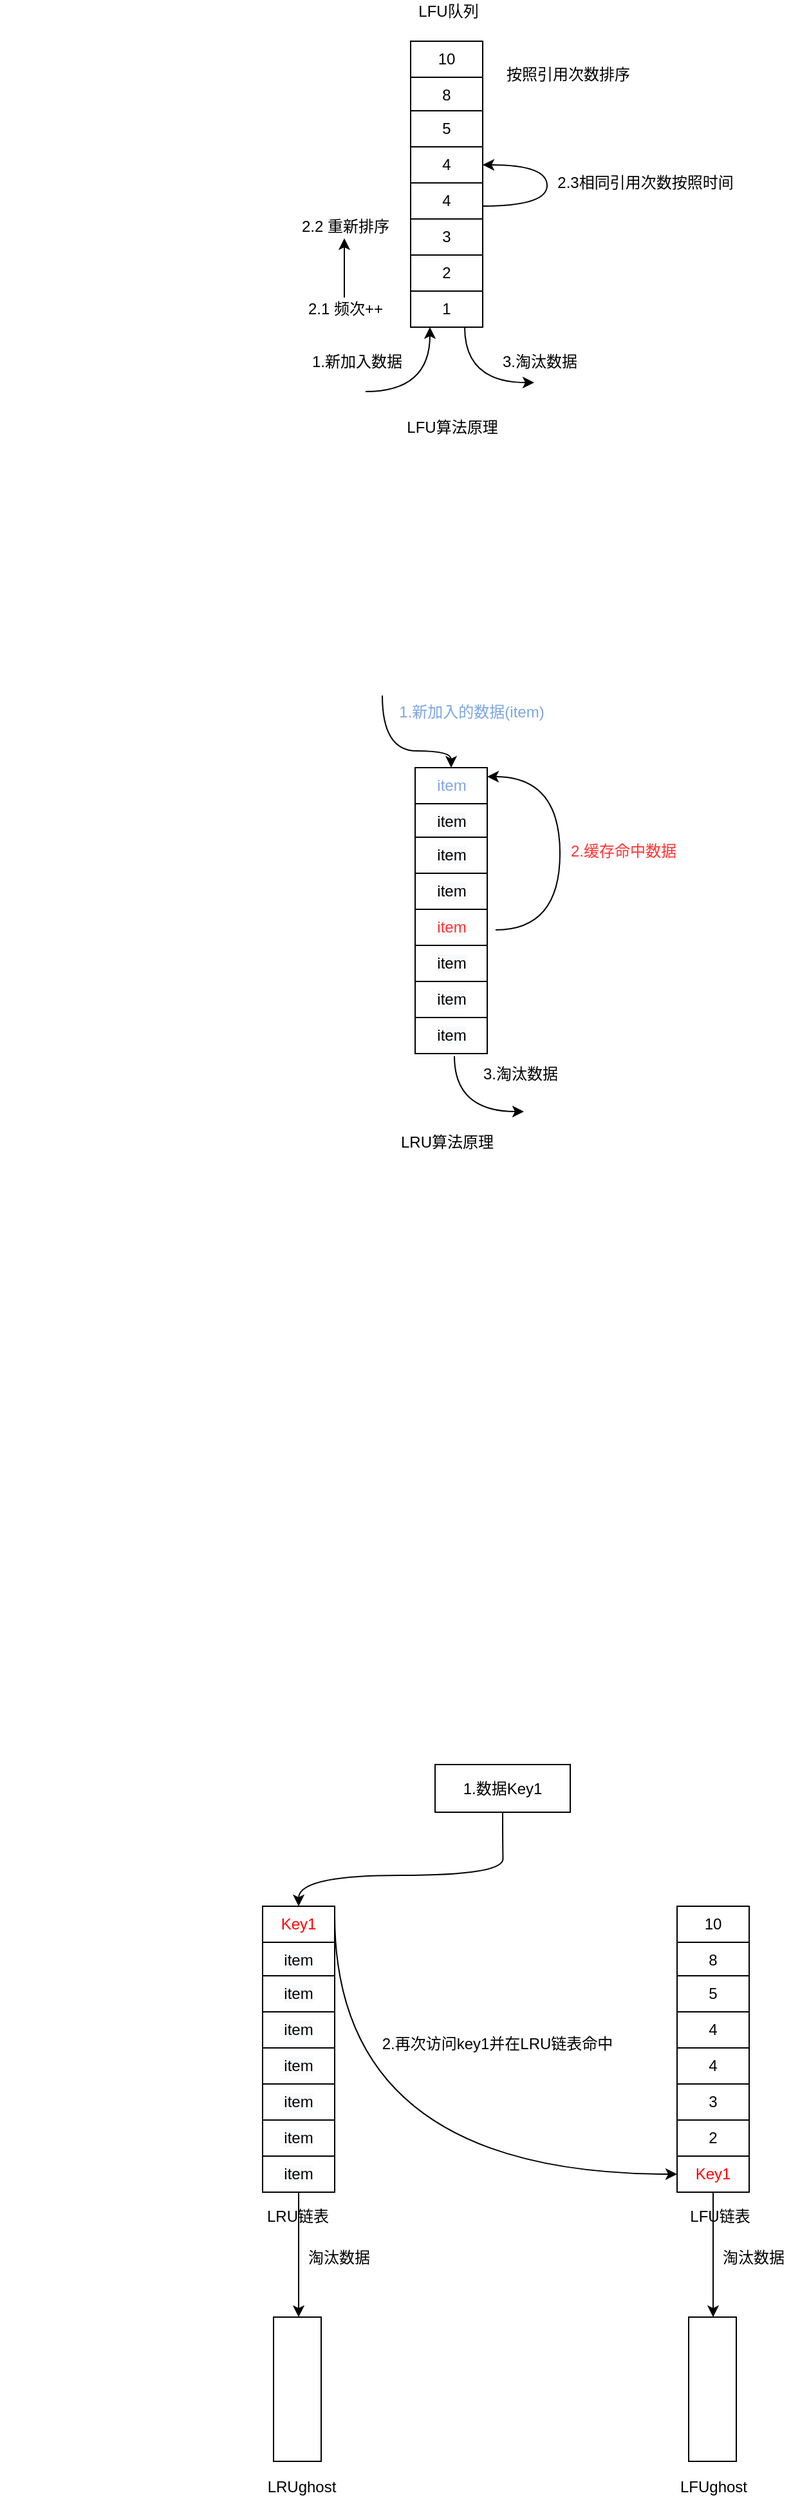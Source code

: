 <mxfile version="14.6.10" type="github">
  <diagram id="pp3Lf_qcTJNcbQ7LXYgS" name="Page-1">
    <mxGraphModel dx="1185" dy="735" grid="0" gridSize="10" guides="1" tooltips="1" connect="1" arrows="1" fold="1" page="1" pageScale="1" pageWidth="827" pageHeight="1169" math="0" shadow="0">
      <root>
        <mxCell id="0" />
        <mxCell id="1" parent="0" />
        <mxCell id="RkIwQQZledJNIxbDaecq-1" value="10" style="rounded=0;whiteSpace=wrap;html=1;imageAspect=1;" parent="1" vertex="1">
          <mxGeometry x="342" y="194" width="56" height="28" as="geometry" />
        </mxCell>
        <mxCell id="RkIwQQZledJNIxbDaecq-3" value="8" style="rounded=0;whiteSpace=wrap;html=1;imageAspect=1;" parent="1" vertex="1">
          <mxGeometry x="342" y="222" width="56" height="28" as="geometry" />
        </mxCell>
        <mxCell id="RkIwQQZledJNIxbDaecq-4" value="5" style="rounded=0;whiteSpace=wrap;html=1;imageAspect=1;" parent="1" vertex="1">
          <mxGeometry x="342" y="248" width="56" height="28" as="geometry" />
        </mxCell>
        <mxCell id="RkIwQQZledJNIxbDaecq-5" value="4" style="rounded=0;whiteSpace=wrap;html=1;imageAspect=1;" parent="1" vertex="1">
          <mxGeometry x="342" y="276" width="56" height="28" as="geometry" />
        </mxCell>
        <mxCell id="RkIwQQZledJNIxbDaecq-6" value="4" style="rounded=0;whiteSpace=wrap;html=1;imageAspect=1;" parent="1" vertex="1">
          <mxGeometry x="342" y="304" width="56" height="28" as="geometry" />
        </mxCell>
        <mxCell id="RkIwQQZledJNIxbDaecq-7" value="3" style="rounded=0;whiteSpace=wrap;html=1;imageAspect=1;" parent="1" vertex="1">
          <mxGeometry x="342" y="332" width="56" height="28" as="geometry" />
        </mxCell>
        <mxCell id="RkIwQQZledJNIxbDaecq-8" value="2" style="rounded=0;whiteSpace=wrap;html=1;imageAspect=1;" parent="1" vertex="1">
          <mxGeometry x="342" y="360" width="56" height="28" as="geometry" />
        </mxCell>
        <mxCell id="RkIwQQZledJNIxbDaecq-9" value="1" style="rounded=0;whiteSpace=wrap;html=1;imageAspect=1;" parent="1" vertex="1">
          <mxGeometry x="342" y="388" width="56" height="28" as="geometry" />
        </mxCell>
        <mxCell id="RkIwQQZledJNIxbDaecq-10" value="LFU算法原理" style="text;html=1;align=center;verticalAlign=middle;resizable=0;points=[];autosize=1;strokeColor=none;" parent="1" vertex="1">
          <mxGeometry x="333" y="485" width="81" height="18" as="geometry" />
        </mxCell>
        <mxCell id="RkIwQQZledJNIxbDaecq-11" value="" style="curved=1;endArrow=classic;html=1;rounded=0;edgeStyle=orthogonalEdgeStyle;" parent="1" edge="1">
          <mxGeometry width="50" height="50" relative="1" as="geometry">
            <mxPoint x="307" y="466" as="sourcePoint" />
            <mxPoint x="357" y="416" as="targetPoint" />
            <Array as="points">
              <mxPoint x="357" y="466" />
              <mxPoint x="307" y="416" />
            </Array>
          </mxGeometry>
        </mxCell>
        <mxCell id="RkIwQQZledJNIxbDaecq-12" value="1.新加入数据" style="text;html=1;align=center;verticalAlign=middle;resizable=0;points=[];autosize=1;strokeColor=none;" parent="1" vertex="1">
          <mxGeometry x="260" y="434" width="80" height="18" as="geometry" />
        </mxCell>
        <mxCell id="RkIwQQZledJNIxbDaecq-20" value="" style="edgeStyle=orthogonalEdgeStyle;rounded=0;orthogonalLoop=1;jettySize=auto;html=1;" parent="1" source="RkIwQQZledJNIxbDaecq-13" target="RkIwQQZledJNIxbDaecq-17" edge="1">
          <mxGeometry relative="1" as="geometry" />
        </mxCell>
        <mxCell id="RkIwQQZledJNIxbDaecq-13" value="2.1 频次++" style="text;html=1;align=center;verticalAlign=middle;resizable=0;points=[];autosize=1;strokeColor=none;" parent="1" vertex="1">
          <mxGeometry x="256.5" y="393" width="68" height="18" as="geometry" />
        </mxCell>
        <mxCell id="RkIwQQZledJNIxbDaecq-17" value="2.2 重新排序" style="text;html=1;align=center;verticalAlign=middle;resizable=0;points=[];autosize=1;strokeColor=none;" parent="1" vertex="1">
          <mxGeometry x="251.5" y="329" width="78" height="18" as="geometry" />
        </mxCell>
        <mxCell id="RkIwQQZledJNIxbDaecq-18" value="2.3相同引用次数按照时间" style="text;html=1;align=center;verticalAlign=middle;resizable=0;points=[];autosize=1;strokeColor=none;" parent="1" vertex="1">
          <mxGeometry x="450" y="295" width="147" height="18" as="geometry" />
        </mxCell>
        <mxCell id="RkIwQQZledJNIxbDaecq-19" value="LFU队列" style="text;html=1;align=center;verticalAlign=middle;resizable=0;points=[];autosize=1;strokeColor=none;" parent="1" vertex="1">
          <mxGeometry x="342" y="162" width="57" height="18" as="geometry" />
        </mxCell>
        <mxCell id="RkIwQQZledJNIxbDaecq-21" value="" style="curved=1;endArrow=classic;html=1;rounded=0;edgeStyle=orthogonalEdgeStyle;entryX=1;entryY=0.5;entryDx=0;entryDy=0;" parent="1" target="RkIwQQZledJNIxbDaecq-5" edge="1">
          <mxGeometry width="50" height="50" relative="1" as="geometry">
            <mxPoint x="398" y="322" as="sourcePoint" />
            <mxPoint x="448" y="272" as="targetPoint" />
            <Array as="points">
              <mxPoint x="448" y="322" />
              <mxPoint x="448" y="290" />
            </Array>
          </mxGeometry>
        </mxCell>
        <mxCell id="RkIwQQZledJNIxbDaecq-22" value="按照引用次数排序" style="text;html=1;align=center;verticalAlign=middle;resizable=0;points=[];autosize=1;strokeColor=none;" parent="1" vertex="1">
          <mxGeometry x="410.5" y="211" width="106" height="18" as="geometry" />
        </mxCell>
        <mxCell id="RkIwQQZledJNIxbDaecq-23" value="" style="curved=1;endArrow=classic;html=1;rounded=0;edgeStyle=orthogonalEdgeStyle;exitX=0.75;exitY=1;exitDx=0;exitDy=0;" parent="1" source="RkIwQQZledJNIxbDaecq-9" edge="1">
          <mxGeometry width="50" height="50" relative="1" as="geometry">
            <mxPoint x="439" y="423" as="sourcePoint" />
            <mxPoint x="438" y="459" as="targetPoint" />
            <Array as="points">
              <mxPoint x="384" y="459" />
            </Array>
          </mxGeometry>
        </mxCell>
        <mxCell id="RkIwQQZledJNIxbDaecq-25" value="3.淘汰数据" style="text;html=1;align=center;verticalAlign=middle;resizable=0;points=[];autosize=1;strokeColor=none;" parent="1" vertex="1">
          <mxGeometry x="408" y="434" width="68" height="18" as="geometry" />
        </mxCell>
        <mxCell id="imfpIkGQkPw7VYsCEAaq-1" value="&lt;font color=&quot;#7ea6e0&quot;&gt;item&lt;/font&gt;" style="rounded=0;whiteSpace=wrap;html=1;imageAspect=1;" vertex="1" parent="1">
          <mxGeometry x="345.5" y="758" width="56" height="28" as="geometry" />
        </mxCell>
        <mxCell id="imfpIkGQkPw7VYsCEAaq-2" value="&#xa;&#xa;&lt;span style=&quot;color: rgb(0, 0, 0); font-family: helvetica; font-size: 12px; font-style: normal; font-weight: 400; letter-spacing: normal; text-align: center; text-indent: 0px; text-transform: none; word-spacing: 0px; background-color: rgb(248, 249, 250); display: inline; float: none;&quot;&gt;item&lt;/span&gt;&#xa;&#xa;" style="rounded=0;whiteSpace=wrap;html=1;imageAspect=1;" vertex="1" parent="1">
          <mxGeometry x="345.5" y="786" width="56" height="28" as="geometry" />
        </mxCell>
        <mxCell id="imfpIkGQkPw7VYsCEAaq-3" value="&#xa;&#xa;&lt;span style=&quot;color: rgb(0, 0, 0); font-family: helvetica; font-size: 12px; font-style: normal; font-weight: 400; letter-spacing: normal; text-align: center; text-indent: 0px; text-transform: none; word-spacing: 0px; background-color: rgb(248, 249, 250); display: inline; float: none;&quot;&gt;item&lt;/span&gt;&#xa;&#xa;" style="rounded=0;whiteSpace=wrap;html=1;imageAspect=1;" vertex="1" parent="1">
          <mxGeometry x="345.5" y="812" width="56" height="28" as="geometry" />
        </mxCell>
        <mxCell id="imfpIkGQkPw7VYsCEAaq-4" value="&#xa;&#xa;&lt;span style=&quot;color: rgb(0, 0, 0); font-family: helvetica; font-size: 12px; font-style: normal; font-weight: 400; letter-spacing: normal; text-align: center; text-indent: 0px; text-transform: none; word-spacing: 0px; background-color: rgb(248, 249, 250); display: inline; float: none;&quot;&gt;item&lt;/span&gt;&#xa;&#xa;" style="rounded=0;whiteSpace=wrap;html=1;imageAspect=1;" vertex="1" parent="1">
          <mxGeometry x="345.5" y="840" width="56" height="28" as="geometry" />
        </mxCell>
        <mxCell id="imfpIkGQkPw7VYsCEAaq-5" value="&lt;font color=&quot;#ff3333&quot;&gt;&lt;span style=&quot;font-family: &amp;#34;helvetica&amp;#34; ; font-size: 12px ; font-style: normal ; font-weight: 400 ; letter-spacing: normal ; text-align: center ; text-indent: 0px ; text-transform: none ; word-spacing: 0px ; background-color: rgb(248 , 249 , 250) ; display: inline ; float: none&quot;&gt;item&lt;/span&gt;&lt;br&gt;&lt;/font&gt;" style="rounded=0;whiteSpace=wrap;html=1;imageAspect=1;" vertex="1" parent="1">
          <mxGeometry x="345.5" y="868" width="56" height="28" as="geometry" />
        </mxCell>
        <mxCell id="imfpIkGQkPw7VYsCEAaq-6" value="&#xa;&#xa;&lt;span style=&quot;color: rgb(0, 0, 0); font-family: helvetica; font-size: 12px; font-style: normal; font-weight: 400; letter-spacing: normal; text-align: center; text-indent: 0px; text-transform: none; word-spacing: 0px; background-color: rgb(248, 249, 250); display: inline; float: none;&quot;&gt;item&lt;/span&gt;&#xa;&#xa;" style="rounded=0;whiteSpace=wrap;html=1;imageAspect=1;" vertex="1" parent="1">
          <mxGeometry x="345.5" y="896" width="56" height="28" as="geometry" />
        </mxCell>
        <mxCell id="imfpIkGQkPw7VYsCEAaq-7" value="&#xa;&#xa;&lt;span style=&quot;color: rgb(0, 0, 0); font-family: helvetica; font-size: 12px; font-style: normal; font-weight: 400; letter-spacing: normal; text-align: center; text-indent: 0px; text-transform: none; word-spacing: 0px; background-color: rgb(248, 249, 250); display: inline; float: none;&quot;&gt;item&lt;/span&gt;&#xa;&#xa;" style="rounded=0;whiteSpace=wrap;html=1;imageAspect=1;" vertex="1" parent="1">
          <mxGeometry x="345.5" y="924" width="56" height="28" as="geometry" />
        </mxCell>
        <mxCell id="imfpIkGQkPw7VYsCEAaq-8" value="&#xa;&#xa;&lt;span style=&quot;color: rgb(0, 0, 0); font-family: helvetica; font-size: 12px; font-style: normal; font-weight: 400; letter-spacing: normal; text-align: center; text-indent: 0px; text-transform: none; word-spacing: 0px; background-color: rgb(248, 249, 250); display: inline; float: none;&quot;&gt;item&lt;/span&gt;&#xa;&#xa;" style="rounded=0;whiteSpace=wrap;html=1;imageAspect=1;" vertex="1" parent="1">
          <mxGeometry x="345.5" y="952" width="56" height="28" as="geometry" />
        </mxCell>
        <mxCell id="imfpIkGQkPw7VYsCEAaq-9" value="" style="curved=1;endArrow=classic;html=1;rounded=0;edgeStyle=orthogonalEdgeStyle;exitX=0.75;exitY=1;exitDx=0;exitDy=0;entryX=0.5;entryY=0;entryDx=0;entryDy=0;" edge="1" parent="1" target="imfpIkGQkPw7VYsCEAaq-1">
          <mxGeometry width="50" height="50" relative="1" as="geometry">
            <mxPoint x="320" y="702" as="sourcePoint" />
            <mxPoint x="374" y="745" as="targetPoint" />
            <Array as="points">
              <mxPoint x="320" y="745" />
              <mxPoint x="374" y="745" />
            </Array>
          </mxGeometry>
        </mxCell>
        <mxCell id="imfpIkGQkPw7VYsCEAaq-10" value="&lt;font color=&quot;#7ea6e0&quot;&gt;1.新加入的数据(item)&lt;/font&gt;" style="text;html=1;align=center;verticalAlign=middle;resizable=0;points=[];autosize=1;strokeColor=none;" vertex="1" parent="1">
          <mxGeometry x="327" y="706" width="123" height="18" as="geometry" />
        </mxCell>
        <mxCell id="imfpIkGQkPw7VYsCEAaq-12" value="" style="curved=1;endArrow=classic;html=1;rounded=0;edgeStyle=orthogonalEdgeStyle;entryX=1;entryY=0.25;entryDx=0;entryDy=0;" edge="1" parent="1" target="imfpIkGQkPw7VYsCEAaq-1">
          <mxGeometry width="50" height="50" relative="1" as="geometry">
            <mxPoint x="408" y="884" as="sourcePoint" />
            <mxPoint x="408" y="852" as="targetPoint" />
            <Array as="points">
              <mxPoint x="458" y="884" />
              <mxPoint x="458" y="765" />
            </Array>
          </mxGeometry>
        </mxCell>
        <mxCell id="imfpIkGQkPw7VYsCEAaq-13" value="&lt;font color=&quot;#ff3333&quot;&gt;2.缓存命中数据&lt;/font&gt;" style="text;html=1;align=center;verticalAlign=middle;resizable=0;points=[];autosize=1;strokeColor=none;" vertex="1" parent="1">
          <mxGeometry x="461" y="814" width="92" height="18" as="geometry" />
        </mxCell>
        <mxCell id="imfpIkGQkPw7VYsCEAaq-14" value="" style="curved=1;endArrow=classic;html=1;rounded=0;edgeStyle=orthogonalEdgeStyle;exitX=0.75;exitY=1;exitDx=0;exitDy=0;" edge="1" parent="1">
          <mxGeometry width="50" height="50" relative="1" as="geometry">
            <mxPoint x="376" y="982" as="sourcePoint" />
            <mxPoint x="430" y="1025" as="targetPoint" />
            <Array as="points">
              <mxPoint x="376" y="1025" />
            </Array>
          </mxGeometry>
        </mxCell>
        <mxCell id="imfpIkGQkPw7VYsCEAaq-15" value="3.淘汰数据" style="text;html=1;align=center;verticalAlign=middle;resizable=0;points=[];autosize=1;strokeColor=none;" vertex="1" parent="1">
          <mxGeometry x="393" y="987" width="68" height="18" as="geometry" />
        </mxCell>
        <mxCell id="imfpIkGQkPw7VYsCEAaq-16" value="LRU算法原理" style="text;html=1;align=center;verticalAlign=middle;resizable=0;points=[];autosize=1;strokeColor=none;" vertex="1" parent="1">
          <mxGeometry x="329" y="1040" width="82" height="18" as="geometry" />
        </mxCell>
        <mxCell id="imfpIkGQkPw7VYsCEAaq-25" value="" style="group" vertex="1" connectable="0" parent="1">
          <mxGeometry x="23" y="1325" width="56" height="222" as="geometry" />
        </mxCell>
        <mxCell id="imfpIkGQkPw7VYsCEAaq-35" value="" style="group" vertex="1" connectable="0" parent="imfpIkGQkPw7VYsCEAaq-25">
          <mxGeometry x="526" y="317" width="56" height="222" as="geometry" />
        </mxCell>
        <mxCell id="imfpIkGQkPw7VYsCEAaq-17" value="10" style="rounded=0;whiteSpace=wrap;html=1;imageAspect=1;" vertex="1" parent="imfpIkGQkPw7VYsCEAaq-35">
          <mxGeometry width="56" height="28" as="geometry" />
        </mxCell>
        <mxCell id="imfpIkGQkPw7VYsCEAaq-18" value="8" style="rounded=0;whiteSpace=wrap;html=1;imageAspect=1;" vertex="1" parent="imfpIkGQkPw7VYsCEAaq-35">
          <mxGeometry y="28" width="56" height="28" as="geometry" />
        </mxCell>
        <mxCell id="imfpIkGQkPw7VYsCEAaq-19" value="5" style="rounded=0;whiteSpace=wrap;html=1;imageAspect=1;" vertex="1" parent="imfpIkGQkPw7VYsCEAaq-35">
          <mxGeometry y="54" width="56" height="28" as="geometry" />
        </mxCell>
        <mxCell id="imfpIkGQkPw7VYsCEAaq-20" value="4" style="rounded=0;whiteSpace=wrap;html=1;imageAspect=1;" vertex="1" parent="imfpIkGQkPw7VYsCEAaq-35">
          <mxGeometry y="82" width="56" height="28" as="geometry" />
        </mxCell>
        <mxCell id="imfpIkGQkPw7VYsCEAaq-21" value="4" style="rounded=0;whiteSpace=wrap;html=1;imageAspect=1;" vertex="1" parent="imfpIkGQkPw7VYsCEAaq-35">
          <mxGeometry y="110" width="56" height="28" as="geometry" />
        </mxCell>
        <mxCell id="imfpIkGQkPw7VYsCEAaq-22" value="3" style="rounded=0;whiteSpace=wrap;html=1;imageAspect=1;" vertex="1" parent="imfpIkGQkPw7VYsCEAaq-35">
          <mxGeometry y="138" width="56" height="28" as="geometry" />
        </mxCell>
        <mxCell id="imfpIkGQkPw7VYsCEAaq-23" value="2" style="rounded=0;whiteSpace=wrap;html=1;imageAspect=1;" vertex="1" parent="imfpIkGQkPw7VYsCEAaq-35">
          <mxGeometry y="166" width="56" height="28" as="geometry" />
        </mxCell>
        <mxCell id="imfpIkGQkPw7VYsCEAaq-24" value="&lt;font color=&quot;#ff0000&quot;&gt;Key1&lt;/font&gt;" style="rounded=0;whiteSpace=wrap;html=1;imageAspect=1;" vertex="1" parent="imfpIkGQkPw7VYsCEAaq-35">
          <mxGeometry y="194" width="56" height="28" as="geometry" />
        </mxCell>
        <mxCell id="imfpIkGQkPw7VYsCEAaq-34" value="" style="group" vertex="1" connectable="0" parent="1">
          <mxGeometry x="227" y="1642" width="56" height="222" as="geometry" />
        </mxCell>
        <mxCell id="imfpIkGQkPw7VYsCEAaq-26" value="&lt;font color=&quot;#ff0000&quot;&gt;Key1&lt;/font&gt;" style="rounded=0;whiteSpace=wrap;html=1;imageAspect=1;" vertex="1" parent="imfpIkGQkPw7VYsCEAaq-34">
          <mxGeometry width="56" height="28" as="geometry" />
        </mxCell>
        <mxCell id="imfpIkGQkPw7VYsCEAaq-27" value="&#xa;&#xa;&lt;span style=&quot;color: rgb(0, 0, 0); font-family: helvetica; font-size: 12px; font-style: normal; font-weight: 400; letter-spacing: normal; text-align: center; text-indent: 0px; text-transform: none; word-spacing: 0px; background-color: rgb(248, 249, 250); display: inline; float: none;&quot;&gt;item&lt;/span&gt;&#xa;&#xa;" style="rounded=0;whiteSpace=wrap;html=1;imageAspect=1;" vertex="1" parent="imfpIkGQkPw7VYsCEAaq-34">
          <mxGeometry y="28" width="56" height="28" as="geometry" />
        </mxCell>
        <mxCell id="imfpIkGQkPw7VYsCEAaq-28" value="&#xa;&#xa;&lt;span style=&quot;color: rgb(0, 0, 0); font-family: helvetica; font-size: 12px; font-style: normal; font-weight: 400; letter-spacing: normal; text-align: center; text-indent: 0px; text-transform: none; word-spacing: 0px; background-color: rgb(248, 249, 250); display: inline; float: none;&quot;&gt;item&lt;/span&gt;&#xa;&#xa;" style="rounded=0;whiteSpace=wrap;html=1;imageAspect=1;" vertex="1" parent="imfpIkGQkPw7VYsCEAaq-34">
          <mxGeometry y="54" width="56" height="28" as="geometry" />
        </mxCell>
        <mxCell id="imfpIkGQkPw7VYsCEAaq-29" value="&#xa;&#xa;&lt;span style=&quot;color: rgb(0, 0, 0); font-family: helvetica; font-size: 12px; font-style: normal; font-weight: 400; letter-spacing: normal; text-align: center; text-indent: 0px; text-transform: none; word-spacing: 0px; background-color: rgb(248, 249, 250); display: inline; float: none;&quot;&gt;item&lt;/span&gt;&#xa;&#xa;" style="rounded=0;whiteSpace=wrap;html=1;imageAspect=1;" vertex="1" parent="imfpIkGQkPw7VYsCEAaq-34">
          <mxGeometry y="82" width="56" height="28" as="geometry" />
        </mxCell>
        <mxCell id="imfpIkGQkPw7VYsCEAaq-30" value="&lt;span style=&quot;font-family: &amp;#34;helvetica&amp;#34; ; font-size: 12px ; font-style: normal ; font-weight: 400 ; letter-spacing: normal ; text-align: center ; text-indent: 0px ; text-transform: none ; word-spacing: 0px ; background-color: rgb(248 , 249 , 250) ; display: inline ; float: none&quot;&gt;item&lt;/span&gt;" style="rounded=0;whiteSpace=wrap;html=1;imageAspect=1;" vertex="1" parent="imfpIkGQkPw7VYsCEAaq-34">
          <mxGeometry y="110" width="56" height="28" as="geometry" />
        </mxCell>
        <mxCell id="imfpIkGQkPw7VYsCEAaq-31" value="&#xa;&#xa;&lt;span style=&quot;color: rgb(0, 0, 0); font-family: helvetica; font-size: 12px; font-style: normal; font-weight: 400; letter-spacing: normal; text-align: center; text-indent: 0px; text-transform: none; word-spacing: 0px; background-color: rgb(248, 249, 250); display: inline; float: none;&quot;&gt;item&lt;/span&gt;&#xa;&#xa;" style="rounded=0;whiteSpace=wrap;html=1;imageAspect=1;" vertex="1" parent="imfpIkGQkPw7VYsCEAaq-34">
          <mxGeometry y="138" width="56" height="28" as="geometry" />
        </mxCell>
        <mxCell id="imfpIkGQkPw7VYsCEAaq-32" value="&#xa;&#xa;&lt;span style=&quot;color: rgb(0, 0, 0); font-family: helvetica; font-size: 12px; font-style: normal; font-weight: 400; letter-spacing: normal; text-align: center; text-indent: 0px; text-transform: none; word-spacing: 0px; background-color: rgb(248, 249, 250); display: inline; float: none;&quot;&gt;item&lt;/span&gt;&#xa;&#xa;" style="rounded=0;whiteSpace=wrap;html=1;imageAspect=1;" vertex="1" parent="imfpIkGQkPw7VYsCEAaq-34">
          <mxGeometry y="166" width="56" height="28" as="geometry" />
        </mxCell>
        <mxCell id="imfpIkGQkPw7VYsCEAaq-33" value="&#xa;&#xa;&lt;span style=&quot;color: rgb(0, 0, 0); font-family: helvetica; font-size: 12px; font-style: normal; font-weight: 400; letter-spacing: normal; text-align: center; text-indent: 0px; text-transform: none; word-spacing: 0px; background-color: rgb(248, 249, 250); display: inline; float: none;&quot;&gt;item&lt;/span&gt;&#xa;&#xa;" style="rounded=0;whiteSpace=wrap;html=1;imageAspect=1;" vertex="1" parent="imfpIkGQkPw7VYsCEAaq-34">
          <mxGeometry y="194" width="56" height="28" as="geometry" />
        </mxCell>
        <mxCell id="imfpIkGQkPw7VYsCEAaq-36" value="LRU链表" style="text;html=1;align=center;verticalAlign=middle;resizable=0;points=[];autosize=1;strokeColor=none;" vertex="1" parent="1">
          <mxGeometry x="225" y="1874" width="58" height="18" as="geometry" />
        </mxCell>
        <mxCell id="imfpIkGQkPw7VYsCEAaq-37" value="LFU链表" style="text;html=1;align=center;verticalAlign=middle;resizable=0;points=[];autosize=1;strokeColor=none;" vertex="1" parent="1">
          <mxGeometry x="553" y="1874" width="57" height="18" as="geometry" />
        </mxCell>
        <mxCell id="imfpIkGQkPw7VYsCEAaq-38" value="1.数据Key1" style="whiteSpace=wrap;html=1;fillColor=#ffffff;" vertex="1" parent="1">
          <mxGeometry x="361" y="1532" width="105" height="37" as="geometry" />
        </mxCell>
        <mxCell id="imfpIkGQkPw7VYsCEAaq-39" value="" style="curved=1;endArrow=classic;html=1;rounded=0;edgeStyle=orthogonalEdgeStyle;entryX=0.5;entryY=0;entryDx=0;entryDy=0;exitX=0.5;exitY=1;exitDx=0;exitDy=0;" edge="1" parent="1" source="imfpIkGQkPw7VYsCEAaq-38" target="imfpIkGQkPw7VYsCEAaq-26">
          <mxGeometry width="50" height="50" relative="1" as="geometry">
            <mxPoint x="347" y="1642" as="sourcePoint" />
            <mxPoint x="397" y="1592" as="targetPoint" />
            <Array as="points">
              <mxPoint x="414" y="1592" />
              <mxPoint x="414" y="1618" />
              <mxPoint x="255" y="1618" />
            </Array>
          </mxGeometry>
        </mxCell>
        <mxCell id="imfpIkGQkPw7VYsCEAaq-42" value="" style="curved=1;endArrow=classic;html=1;rounded=0;edgeStyle=orthogonalEdgeStyle;exitX=1;exitY=0.25;exitDx=0;exitDy=0;entryX=0;entryY=0.5;entryDx=0;entryDy=0;" edge="1" parent="1" source="imfpIkGQkPw7VYsCEAaq-26" target="imfpIkGQkPw7VYsCEAaq-24">
          <mxGeometry width="50" height="50" relative="1" as="geometry">
            <mxPoint x="347" y="1742" as="sourcePoint" />
            <mxPoint x="397" y="1692" as="targetPoint" />
            <Array as="points">
              <mxPoint x="283" y="1850" />
            </Array>
          </mxGeometry>
        </mxCell>
        <mxCell id="imfpIkGQkPw7VYsCEAaq-43" value="2.再次访问key1并在LRU链表命中" style="text;html=1;align=center;verticalAlign=middle;resizable=0;points=[];autosize=1;strokeColor=none;" vertex="1" parent="1">
          <mxGeometry x="314" y="1740" width="189" height="18" as="geometry" />
        </mxCell>
        <mxCell id="imfpIkGQkPw7VYsCEAaq-44" value="" style="whiteSpace=wrap;html=1;strokeColor=#000000;fillColor=#ffffff;" vertex="1" parent="1">
          <mxGeometry x="235.5" y="1961" width="37" height="112" as="geometry" />
        </mxCell>
        <mxCell id="imfpIkGQkPw7VYsCEAaq-45" value="" style="whiteSpace=wrap;html=1;strokeColor=#000000;fillColor=#ffffff;" vertex="1" parent="1">
          <mxGeometry x="558" y="1961" width="37" height="112" as="geometry" />
        </mxCell>
        <mxCell id="imfpIkGQkPw7VYsCEAaq-48" value="LRUghost" style="text;html=1;align=center;verticalAlign=middle;resizable=0;points=[];autosize=1;strokeColor=none;" vertex="1" parent="1">
          <mxGeometry x="225" y="2084" width="63" height="18" as="geometry" />
        </mxCell>
        <mxCell id="imfpIkGQkPw7VYsCEAaq-49" value="LFUghost" style="text;html=1;align=center;verticalAlign=middle;resizable=0;points=[];autosize=1;strokeColor=none;" vertex="1" parent="1">
          <mxGeometry x="546" y="2084" width="62" height="18" as="geometry" />
        </mxCell>
        <mxCell id="imfpIkGQkPw7VYsCEAaq-60" value="" style="curved=1;endArrow=classic;html=1;rounded=0;edgeStyle=orthogonalEdgeStyle;exitX=0.5;exitY=1;exitDx=0;exitDy=0;" edge="1" parent="1" source="imfpIkGQkPw7VYsCEAaq-33">
          <mxGeometry width="50" height="50" relative="1" as="geometry">
            <mxPoint x="298" y="1953" as="sourcePoint" />
            <mxPoint x="255" y="1961" as="targetPoint" />
            <Array as="points">
              <mxPoint x="255" y="1961" />
            </Array>
          </mxGeometry>
        </mxCell>
        <mxCell id="imfpIkGQkPw7VYsCEAaq-61" value="淘汰数据" style="text;html=1;align=center;verticalAlign=middle;resizable=0;points=[];autosize=1;strokeColor=none;" vertex="1" parent="1">
          <mxGeometry x="256.5" y="1906" width="58" height="18" as="geometry" />
        </mxCell>
        <mxCell id="imfpIkGQkPw7VYsCEAaq-63" value="" style="curved=1;endArrow=classic;html=1;rounded=0;edgeStyle=orthogonalEdgeStyle;exitX=0.5;exitY=1;exitDx=0;exitDy=0;" edge="1" parent="1">
          <mxGeometry width="50" height="50" relative="1" as="geometry">
            <mxPoint x="577.0" y="1864" as="sourcePoint" />
            <mxPoint x="577" y="1961" as="targetPoint" />
            <Array as="points">
              <mxPoint x="577" y="1961" />
            </Array>
          </mxGeometry>
        </mxCell>
        <mxCell id="imfpIkGQkPw7VYsCEAaq-64" value="淘汰数据" style="text;html=1;align=center;verticalAlign=middle;resizable=0;points=[];autosize=1;strokeColor=none;" vertex="1" parent="1">
          <mxGeometry x="578.5" y="1906" width="58" height="18" as="geometry" />
        </mxCell>
      </root>
    </mxGraphModel>
  </diagram>
</mxfile>
